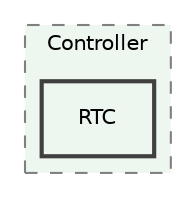 digraph "src/Controller/RTC"
{
 // LATEX_PDF_SIZE
  edge [fontname="Helvetica",fontsize="10",labelfontname="Helvetica",labelfontsize="10"];
  node [fontname="Helvetica",fontsize="10",shape=record];
  compound=true
  subgraph clusterdir_b3b6f0ba51cfe0acc4894d1f872bef0a {
    graph [ bgcolor="#edf7ef", pencolor="grey50", style="filled,dashed,", label="Controller", fontname="Helvetica", fontsize="10", URL="dir_b3b6f0ba51cfe0acc4894d1f872bef0a.html"]
  dir_a1a937f5f063631f7e4f389be54e00c4 [shape=box, label="RTC", style="filled,bold,", fillcolor="#edf7ef", color="grey25", URL="dir_a1a937f5f063631f7e4f389be54e00c4.html"];
  }
}
